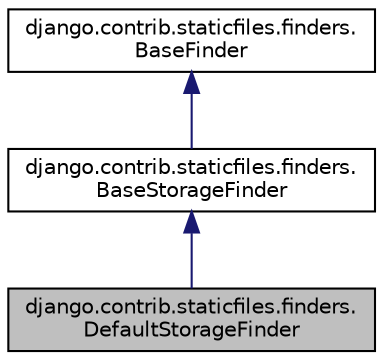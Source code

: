 digraph "django.contrib.staticfiles.finders.DefaultStorageFinder"
{
 // LATEX_PDF_SIZE
  edge [fontname="Helvetica",fontsize="10",labelfontname="Helvetica",labelfontsize="10"];
  node [fontname="Helvetica",fontsize="10",shape=record];
  Node1 [label="django.contrib.staticfiles.finders.\lDefaultStorageFinder",height=0.2,width=0.4,color="black", fillcolor="grey75", style="filled", fontcolor="black",tooltip=" "];
  Node2 -> Node1 [dir="back",color="midnightblue",fontsize="10",style="solid"];
  Node2 [label="django.contrib.staticfiles.finders.\lBaseStorageFinder",height=0.2,width=0.4,color="black", fillcolor="white", style="filled",URL="$classdjango_1_1contrib_1_1staticfiles_1_1finders_1_1_base_storage_finder.html",tooltip=" "];
  Node3 -> Node2 [dir="back",color="midnightblue",fontsize="10",style="solid"];
  Node3 [label="django.contrib.staticfiles.finders.\lBaseFinder",height=0.2,width=0.4,color="black", fillcolor="white", style="filled",URL="$classdjango_1_1contrib_1_1staticfiles_1_1finders_1_1_base_finder.html",tooltip=" "];
}
